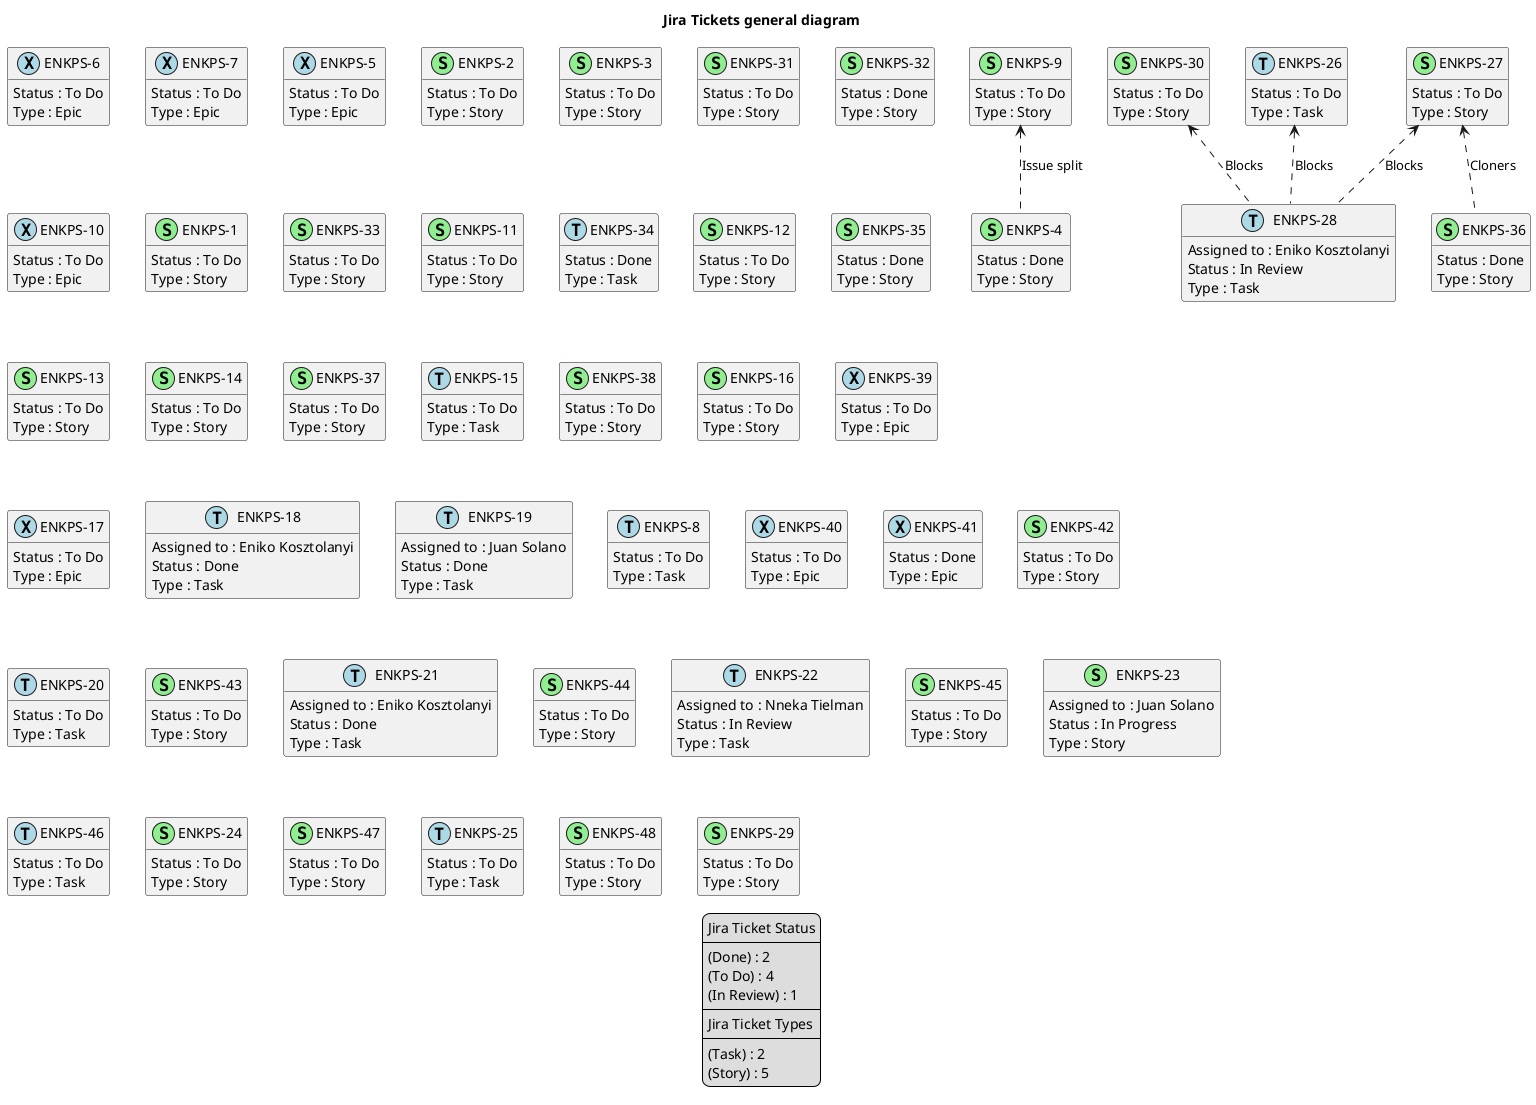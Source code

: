 @startuml
'https://plantuml.com/class-diagram

' GENERATE CLASS DIAGRAM ===========
' Generated at    : Tue Apr 23 13:03:14 CEST 2024

title Jira Tickets general diagram
hide empty members

legend
Jira Ticket Status
----
(Done) : 2
(To Do) : 4
(In Review) : 1
----
Jira Ticket Types
----
(Task) : 2
(Story) : 5
end legend


' Jira Tickets =======
class "ENKPS-6" << (X,lightblue) >> {
  Status : To Do
  Type : Epic
}

class "ENKPS-7" << (X,lightblue) >> {
  Status : To Do
  Type : Epic
}

class "ENKPS-4" << (S,lightgreen) >> {
  Status : Done
  Type : Story
}

class "ENKPS-5" << (X,lightblue) >> {
  Status : To Do
  Type : Epic
}

class "ENKPS-2" << (S,lightgreen) >> {
  Status : To Do
  Type : Story
}

class "ENKPS-30" << (S,lightgreen) >> {
  Status : To Do
  Type : Story
}

class "ENKPS-3" << (S,lightgreen) >> {
  Status : To Do
  Type : Story
}

class "ENKPS-31" << (S,lightgreen) >> {
  Status : To Do
  Type : Story
}

class "ENKPS-32" << (S,lightgreen) >> {
  Status : Done
  Type : Story
}

class "ENKPS-10" << (X,lightblue) >> {
  Status : To Do
  Type : Epic
}

class "ENKPS-1" << (S,lightgreen) >> {
  Status : To Do
  Type : Story
}

class "ENKPS-33" << (S,lightgreen) >> {
  Status : To Do
  Type : Story
}

class "ENKPS-11" << (S,lightgreen) >> {
  Status : To Do
  Type : Story
}

class "ENKPS-34" << (T,lightblue) >> {
  Status : Done
  Type : Task
}

class "ENKPS-12" << (S,lightgreen) >> {
  Status : To Do
  Type : Story
}

class "ENKPS-35" << (S,lightgreen) >> {
  Status : Done
  Type : Story
}

class "ENKPS-13" << (S,lightgreen) >> {
  Status : To Do
  Type : Story
}

class "ENKPS-36" << (S,lightgreen) >> {
  Status : Done
  Type : Story
}

class "ENKPS-14" << (S,lightgreen) >> {
  Status : To Do
  Type : Story
}

class "ENKPS-37" << (S,lightgreen) >> {
  Status : To Do
  Type : Story
}

class "ENKPS-15" << (T,lightblue) >> {
  Status : To Do
  Type : Task
}

class "ENKPS-38" << (S,lightgreen) >> {
  Status : To Do
  Type : Story
}

class "ENKPS-16" << (S,lightgreen) >> {
  Status : To Do
  Type : Story
}

class "ENKPS-39" << (X,lightblue) >> {
  Status : To Do
  Type : Epic
}

class "ENKPS-17" << (X,lightblue) >> {
  Status : To Do
  Type : Epic
}

class "ENKPS-18" << (T,lightblue) >> {
  Assigned to : Eniko Kosztolanyi
  Status : Done
  Type : Task
}

class "ENKPS-19" << (T,lightblue) >> {
  Assigned to : Juan Solano
  Status : Done
  Type : Task
}

class "ENKPS-8" << (T,lightblue) >> {
  Status : To Do
  Type : Task
}

class "ENKPS-9" << (S,lightgreen) >> {
  Status : To Do
  Type : Story
}

class "ENKPS-40" << (X,lightblue) >> {
  Status : To Do
  Type : Epic
}

class "ENKPS-41" << (X,lightblue) >> {
  Status : Done
  Type : Epic
}

class "ENKPS-42" << (S,lightgreen) >> {
  Status : To Do
  Type : Story
}

class "ENKPS-20" << (T,lightblue) >> {
  Status : To Do
  Type : Task
}

class "ENKPS-43" << (S,lightgreen) >> {
  Status : To Do
  Type : Story
}

class "ENKPS-21" << (T,lightblue) >> {
  Assigned to : Eniko Kosztolanyi
  Status : Done
  Type : Task
}

class "ENKPS-44" << (S,lightgreen) >> {
  Status : To Do
  Type : Story
}

class "ENKPS-22" << (T,lightblue) >> {
  Assigned to : Nneka Tielman
  Status : In Review
  Type : Task
}

class "ENKPS-45" << (S,lightgreen) >> {
  Status : To Do
  Type : Story
}

class "ENKPS-23" << (S,lightgreen) >> {
  Assigned to : Juan Solano
  Status : In Progress
  Type : Story
}

class "ENKPS-46" << (T,lightblue) >> {
  Status : To Do
  Type : Task
}

class "ENKPS-24" << (S,lightgreen) >> {
  Status : To Do
  Type : Story
}

class "ENKPS-47" << (S,lightgreen) >> {
  Status : To Do
  Type : Story
}

class "ENKPS-25" << (T,lightblue) >> {
  Status : To Do
  Type : Task
}

class "ENKPS-48" << (S,lightgreen) >> {
  Status : To Do
  Type : Story
}

class "ENKPS-26" << (T,lightblue) >> {
  Status : To Do
  Type : Task
}

class "ENKPS-27" << (S,lightgreen) >> {
  Status : To Do
  Type : Story
}

class "ENKPS-28" << (T,lightblue) >> {
  Assigned to : Eniko Kosztolanyi
  Status : In Review
  Type : Task
}

class "ENKPS-29" << (S,lightgreen) >> {
  Status : To Do
  Type : Story
}



' Parents =======


' Links =======
"ENKPS-30" <.. "ENKPS-28" : Blocks
"ENKPS-9" <.. "ENKPS-4" : Issue split
"ENKPS-26" <.. "ENKPS-28" : Blocks
"ENKPS-27" <.. "ENKPS-28" : Blocks
"ENKPS-27" <.. "ENKPS-36" : Cloners


@enduml
